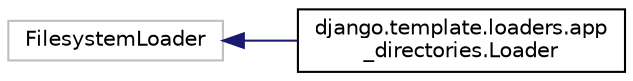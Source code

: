 digraph "Graphical Class Hierarchy"
{
 // LATEX_PDF_SIZE
  edge [fontname="Helvetica",fontsize="10",labelfontname="Helvetica",labelfontsize="10"];
  node [fontname="Helvetica",fontsize="10",shape=record];
  rankdir="LR";
  Node1692 [label="FilesystemLoader",height=0.2,width=0.4,color="grey75", fillcolor="white", style="filled",tooltip=" "];
  Node1692 -> Node0 [dir="back",color="midnightblue",fontsize="10",style="solid",fontname="Helvetica"];
  Node0 [label="django.template.loaders.app\l_directories.Loader",height=0.2,width=0.4,color="black", fillcolor="white", style="filled",URL="$d4/d19/classdjango_1_1template_1_1loaders_1_1app__directories_1_1_loader.html",tooltip=" "];
}

